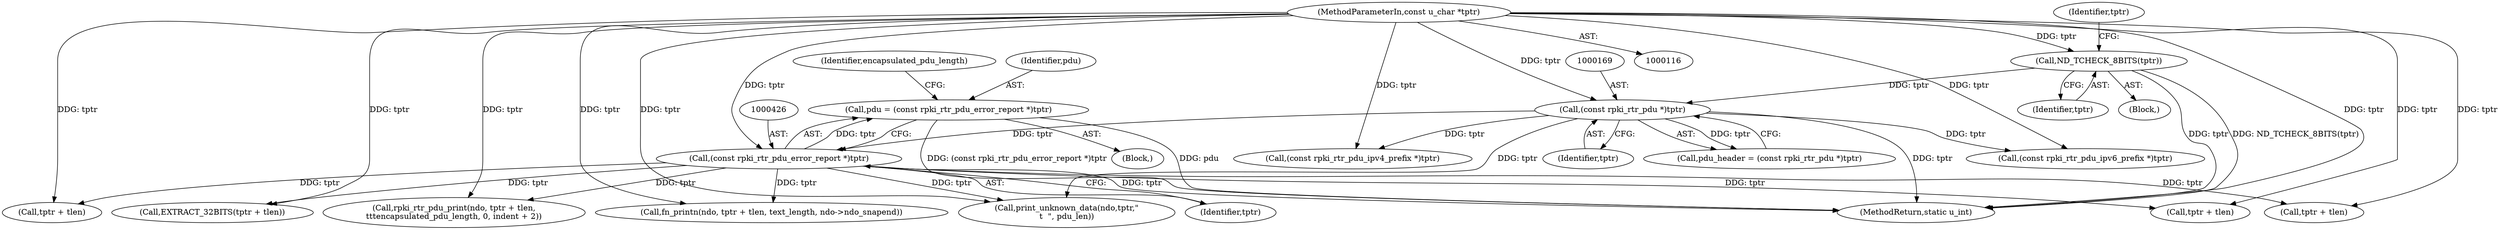 digraph "0_tcpdump_83c64fce3a5226b080e535f5131a8a318f30e79b@pointer" {
"1000423" [label="(Call,pdu = (const rpki_rtr_pdu_error_report *)tptr)"];
"1000425" [label="(Call,(const rpki_rtr_pdu_error_report *)tptr)"];
"1000168" [label="(Call,(const rpki_rtr_pdu *)tptr)"];
"1000128" [label="(Call,ND_TCHECK_8BITS(tptr))"];
"1000118" [label="(MethodParameterIn,const u_char *tptr)"];
"1000168" [label="(Call,(const rpki_rtr_pdu *)tptr)"];
"1000128" [label="(Call,ND_TCHECK_8BITS(tptr))"];
"1000553" [label="(Call,tptr + tlen)"];
"1000524" [label="(Call,EXTRACT_32BITS(tptr + tlen))"];
"1000429" [label="(Identifier,encapsulated_pdu_length)"];
"1000496" [label="(Call,rpki_rtr_pdu_print(ndo, tptr + tlen,\n\t\t\tencapsulated_pdu_length, 0, indent + 2))"];
"1000122" [label="(Block,)"];
"1000551" [label="(Call,fn_printn(ndo, tptr + tlen, text_length, ndo->ndo_snapend))"];
"1000612" [label="(MethodReturn,static u_int)"];
"1000170" [label="(Identifier,tptr)"];
"1000166" [label="(Call,pdu_header = (const rpki_rtr_pdu *)tptr)"];
"1000583" [label="(Call,print_unknown_data(ndo,tptr,\"\n\t  \", pdu_len))"];
"1000427" [label="(Identifier,tptr)"];
"1000425" [label="(Call,(const rpki_rtr_pdu_error_report *)tptr)"];
"1000424" [label="(Identifier,pdu)"];
"1000363" [label="(Call,(const rpki_rtr_pdu_ipv6_prefix *)tptr)"];
"1000525" [label="(Call,tptr + tlen)"];
"1000118" [label="(MethodParameterIn,const u_char *tptr)"];
"1000498" [label="(Call,tptr + tlen)"];
"1000310" [label="(Call,(const rpki_rtr_pdu_ipv4_prefix *)tptr)"];
"1000400" [label="(Block,)"];
"1000133" [label="(Identifier,tptr)"];
"1000129" [label="(Identifier,tptr)"];
"1000423" [label="(Call,pdu = (const rpki_rtr_pdu_error_report *)tptr)"];
"1000423" -> "1000400"  [label="AST: "];
"1000423" -> "1000425"  [label="CFG: "];
"1000424" -> "1000423"  [label="AST: "];
"1000425" -> "1000423"  [label="AST: "];
"1000429" -> "1000423"  [label="CFG: "];
"1000423" -> "1000612"  [label="DDG: (const rpki_rtr_pdu_error_report *)tptr"];
"1000423" -> "1000612"  [label="DDG: pdu"];
"1000425" -> "1000423"  [label="DDG: tptr"];
"1000425" -> "1000427"  [label="CFG: "];
"1000426" -> "1000425"  [label="AST: "];
"1000427" -> "1000425"  [label="AST: "];
"1000425" -> "1000612"  [label="DDG: tptr"];
"1000168" -> "1000425"  [label="DDG: tptr"];
"1000118" -> "1000425"  [label="DDG: tptr"];
"1000425" -> "1000496"  [label="DDG: tptr"];
"1000425" -> "1000498"  [label="DDG: tptr"];
"1000425" -> "1000524"  [label="DDG: tptr"];
"1000425" -> "1000525"  [label="DDG: tptr"];
"1000425" -> "1000551"  [label="DDG: tptr"];
"1000425" -> "1000553"  [label="DDG: tptr"];
"1000425" -> "1000583"  [label="DDG: tptr"];
"1000168" -> "1000166"  [label="AST: "];
"1000168" -> "1000170"  [label="CFG: "];
"1000169" -> "1000168"  [label="AST: "];
"1000170" -> "1000168"  [label="AST: "];
"1000166" -> "1000168"  [label="CFG: "];
"1000168" -> "1000612"  [label="DDG: tptr"];
"1000168" -> "1000166"  [label="DDG: tptr"];
"1000128" -> "1000168"  [label="DDG: tptr"];
"1000118" -> "1000168"  [label="DDG: tptr"];
"1000168" -> "1000310"  [label="DDG: tptr"];
"1000168" -> "1000363"  [label="DDG: tptr"];
"1000168" -> "1000583"  [label="DDG: tptr"];
"1000128" -> "1000122"  [label="AST: "];
"1000128" -> "1000129"  [label="CFG: "];
"1000129" -> "1000128"  [label="AST: "];
"1000133" -> "1000128"  [label="CFG: "];
"1000128" -> "1000612"  [label="DDG: tptr"];
"1000128" -> "1000612"  [label="DDG: ND_TCHECK_8BITS(tptr)"];
"1000118" -> "1000128"  [label="DDG: tptr"];
"1000118" -> "1000116"  [label="AST: "];
"1000118" -> "1000612"  [label="DDG: tptr"];
"1000118" -> "1000310"  [label="DDG: tptr"];
"1000118" -> "1000363"  [label="DDG: tptr"];
"1000118" -> "1000496"  [label="DDG: tptr"];
"1000118" -> "1000498"  [label="DDG: tptr"];
"1000118" -> "1000524"  [label="DDG: tptr"];
"1000118" -> "1000525"  [label="DDG: tptr"];
"1000118" -> "1000551"  [label="DDG: tptr"];
"1000118" -> "1000553"  [label="DDG: tptr"];
"1000118" -> "1000583"  [label="DDG: tptr"];
}
